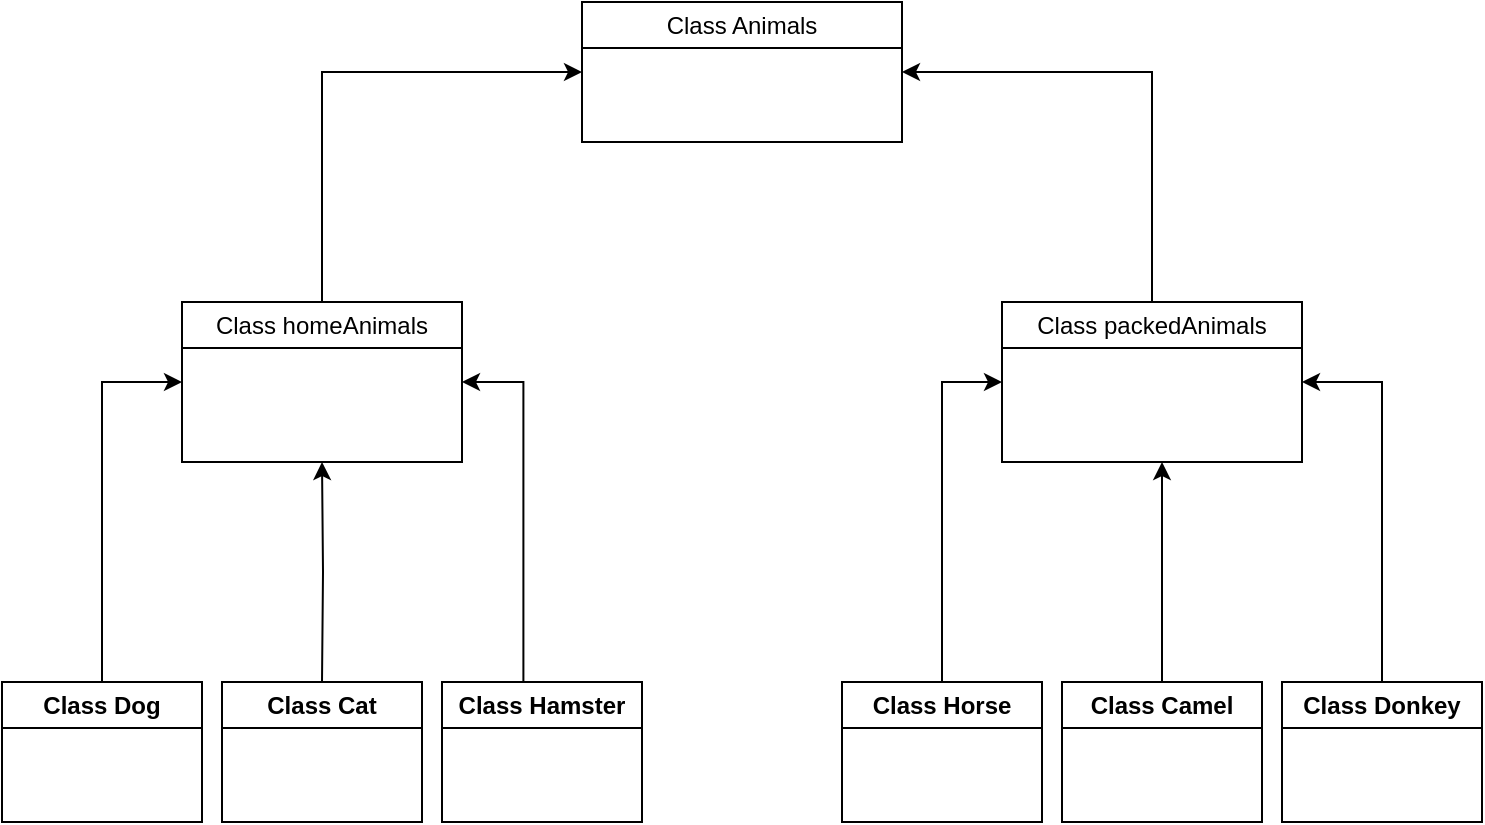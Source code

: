 <mxfile version="24.7.14">
  <diagram name="Страница — 1" id="EZrRZplgt3jkxQLuxHxC">
    <mxGraphModel dx="1146" dy="663" grid="1" gridSize="10" guides="1" tooltips="1" connect="1" arrows="1" fold="1" page="1" pageScale="1" pageWidth="827" pageHeight="1169" math="0" shadow="0">
      <root>
        <mxCell id="0" />
        <mxCell id="1" parent="0" />
        <mxCell id="9uFnDAk2Y2c-RcscimrC-6" style="edgeStyle=orthogonalEdgeStyle;rounded=0;orthogonalLoop=1;jettySize=auto;html=1;entryX=0;entryY=0.5;entryDx=0;entryDy=0;exitX=0.5;exitY=0;exitDx=0;exitDy=0;" edge="1" parent="1" source="9uFnDAk2Y2c-RcscimrC-29" target="9uFnDAk2Y2c-RcscimrC-26">
          <mxGeometry relative="1" as="geometry">
            <mxPoint x="160" y="290" as="sourcePoint" />
            <mxPoint x="330" y="175" as="targetPoint" />
          </mxGeometry>
        </mxCell>
        <mxCell id="9uFnDAk2Y2c-RcscimrC-8" style="edgeStyle=orthogonalEdgeStyle;rounded=0;orthogonalLoop=1;jettySize=auto;html=1;entryX=1;entryY=0.5;entryDx=0;entryDy=0;exitX=0.5;exitY=0;exitDx=0;exitDy=0;" edge="1" parent="1" source="9uFnDAk2Y2c-RcscimrC-30" target="9uFnDAk2Y2c-RcscimrC-26">
          <mxGeometry relative="1" as="geometry">
            <mxPoint x="570" y="260" as="sourcePoint" />
            <mxPoint x="450" y="175" as="targetPoint" />
          </mxGeometry>
        </mxCell>
        <mxCell id="9uFnDAk2Y2c-RcscimrC-16" style="edgeStyle=orthogonalEdgeStyle;rounded=0;orthogonalLoop=1;jettySize=auto;html=1;entryX=0;entryY=0.5;entryDx=0;entryDy=0;exitX=0.5;exitY=0;exitDx=0;exitDy=0;" edge="1" parent="1" source="9uFnDAk2Y2c-RcscimrC-32" target="9uFnDAk2Y2c-RcscimrC-29">
          <mxGeometry relative="1" as="geometry">
            <mxPoint x="30" y="470" as="sourcePoint" />
            <mxPoint x="100" y="320" as="targetPoint" />
          </mxGeometry>
        </mxCell>
        <mxCell id="9uFnDAk2Y2c-RcscimrC-17" style="edgeStyle=orthogonalEdgeStyle;rounded=0;orthogonalLoop=1;jettySize=auto;html=1;entryX=0.5;entryY=1;entryDx=0;entryDy=0;" edge="1" parent="1" target="9uFnDAk2Y2c-RcscimrC-29">
          <mxGeometry relative="1" as="geometry">
            <mxPoint x="160" y="470" as="sourcePoint" />
            <mxPoint x="160" y="350" as="targetPoint" />
          </mxGeometry>
        </mxCell>
        <mxCell id="9uFnDAk2Y2c-RcscimrC-18" style="edgeStyle=orthogonalEdgeStyle;rounded=0;orthogonalLoop=1;jettySize=auto;html=1;exitX=0.407;exitY=0;exitDx=0;exitDy=0;entryX=1;entryY=0.5;entryDx=0;entryDy=0;exitPerimeter=0;" edge="1" parent="1" source="9uFnDAk2Y2c-RcscimrC-36" target="9uFnDAk2Y2c-RcscimrC-29">
          <mxGeometry relative="1" as="geometry">
            <mxPoint x="290" y="470" as="sourcePoint" />
            <mxPoint x="230" y="320" as="targetPoint" />
          </mxGeometry>
        </mxCell>
        <mxCell id="9uFnDAk2Y2c-RcscimrC-19" style="edgeStyle=orthogonalEdgeStyle;rounded=0;orthogonalLoop=1;jettySize=auto;html=1;entryX=0;entryY=0.5;entryDx=0;entryDy=0;exitX=0.5;exitY=0;exitDx=0;exitDy=0;" edge="1" parent="1" source="9uFnDAk2Y2c-RcscimrC-37" target="9uFnDAk2Y2c-RcscimrC-30">
          <mxGeometry relative="1" as="geometry">
            <mxPoint x="450" y="470" as="sourcePoint" />
            <mxPoint x="480" y="340" as="targetPoint" />
          </mxGeometry>
        </mxCell>
        <mxCell id="9uFnDAk2Y2c-RcscimrC-21" style="edgeStyle=orthogonalEdgeStyle;rounded=0;orthogonalLoop=1;jettySize=auto;html=1;entryX=1;entryY=0.5;entryDx=0;entryDy=0;exitX=0.5;exitY=0;exitDx=0;exitDy=0;" edge="1" parent="1" source="9uFnDAk2Y2c-RcscimrC-39" target="9uFnDAk2Y2c-RcscimrC-30">
          <mxGeometry relative="1" as="geometry">
            <mxPoint x="710" y="470" as="sourcePoint" />
            <mxPoint x="630" y="320" as="targetPoint" />
          </mxGeometry>
        </mxCell>
        <mxCell id="9uFnDAk2Y2c-RcscimrC-20" style="edgeStyle=orthogonalEdgeStyle;rounded=0;orthogonalLoop=1;jettySize=auto;html=1;" edge="1" parent="1">
          <mxGeometry relative="1" as="geometry">
            <mxPoint x="580" y="470" as="sourcePoint" />
            <mxPoint x="580" y="360" as="targetPoint" />
          </mxGeometry>
        </mxCell>
        <mxCell id="9uFnDAk2Y2c-RcscimrC-26" value="&lt;div style=&quot;font-weight: 400; text-align: left;&quot;&gt;&lt;span style=&quot;background-color: initial;&quot;&gt;Class Animals&lt;/span&gt;&lt;/div&gt;" style="swimlane;whiteSpace=wrap;html=1;" vertex="1" parent="1">
          <mxGeometry x="290" y="130" width="160" height="70" as="geometry" />
        </mxCell>
        <mxCell id="9uFnDAk2Y2c-RcscimrC-29" value="&lt;span style=&quot;font-weight: 400;&quot;&gt;Class homeAnimals&lt;/span&gt;" style="swimlane;whiteSpace=wrap;html=1;" vertex="1" parent="1">
          <mxGeometry x="90" y="280" width="140" height="80" as="geometry" />
        </mxCell>
        <mxCell id="9uFnDAk2Y2c-RcscimrC-30" value="&lt;span style=&quot;font-weight: 400;&quot;&gt;Class packedAnimals&lt;/span&gt;" style="swimlane;whiteSpace=wrap;html=1;" vertex="1" parent="1">
          <mxGeometry x="500" y="280" width="150" height="80" as="geometry" />
        </mxCell>
        <mxCell id="9uFnDAk2Y2c-RcscimrC-32" value="Class Dog" style="swimlane;whiteSpace=wrap;html=1;" vertex="1" parent="1">
          <mxGeometry y="470" width="100" height="70" as="geometry" />
        </mxCell>
        <mxCell id="9uFnDAk2Y2c-RcscimrC-35" value="Class Cat" style="swimlane;whiteSpace=wrap;html=1;" vertex="1" parent="1">
          <mxGeometry x="110" y="470" width="100" height="70" as="geometry" />
        </mxCell>
        <mxCell id="9uFnDAk2Y2c-RcscimrC-36" value="Class Hamster" style="swimlane;whiteSpace=wrap;html=1;startSize=23;" vertex="1" parent="1">
          <mxGeometry x="220" y="470" width="100" height="70" as="geometry" />
        </mxCell>
        <mxCell id="9uFnDAk2Y2c-RcscimrC-37" value="Class Horse" style="swimlane;whiteSpace=wrap;html=1;" vertex="1" parent="1">
          <mxGeometry x="420" y="470" width="100" height="70" as="geometry" />
        </mxCell>
        <mxCell id="9uFnDAk2Y2c-RcscimrC-38" value="Class Camel" style="swimlane;whiteSpace=wrap;html=1;" vertex="1" parent="1">
          <mxGeometry x="530" y="470" width="100" height="70" as="geometry" />
        </mxCell>
        <mxCell id="9uFnDAk2Y2c-RcscimrC-39" value="Class Donkey" style="swimlane;whiteSpace=wrap;html=1;" vertex="1" parent="1">
          <mxGeometry x="640" y="470" width="100" height="70" as="geometry" />
        </mxCell>
      </root>
    </mxGraphModel>
  </diagram>
</mxfile>
